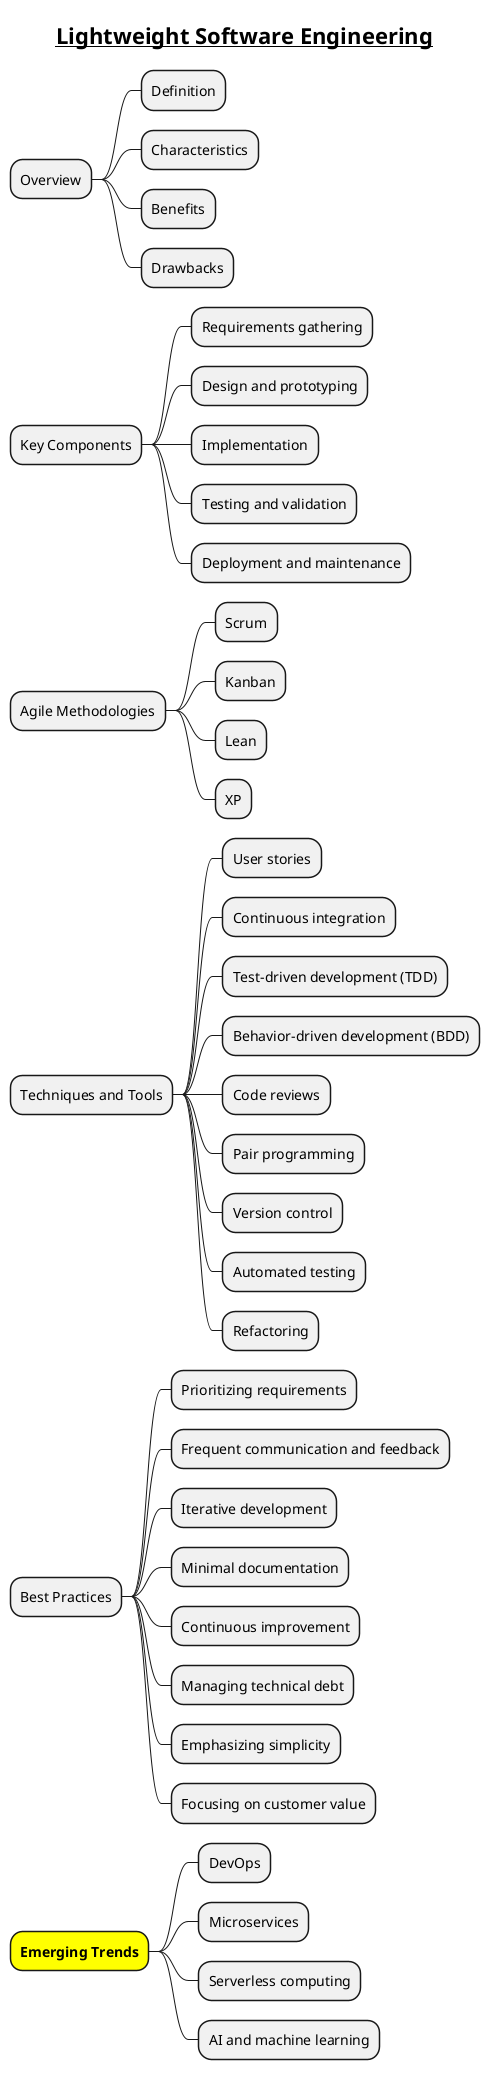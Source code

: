 @startmindmap
title = __Lightweight Software Engineering__

* Overview
** Definition
** Characteristics
** Benefits
** Drawbacks

* Key Components
** Requirements gathering
** Design and prototyping
** Implementation
** Testing and validation
** Deployment and maintenance

* Agile Methodologies
** Scrum
** Kanban
** Lean
** XP

* Techniques and Tools
** User stories
** Continuous integration
** Test-driven development (TDD)
** Behavior-driven development (BDD)
** Code reviews
** Pair programming
** Version control
** Automated testing
** Refactoring

* Best Practices
** Prioritizing requirements
** Frequent communication and feedback
** Iterative development
** Minimal documentation
** Continuous improvement
** Managing technical debt
** Emphasizing simplicity
** Focusing on customer value

*[#yellow] **Emerging Trends**
** DevOps
** Microservices
** Serverless computing
** AI and machine learning

@endmindmap

